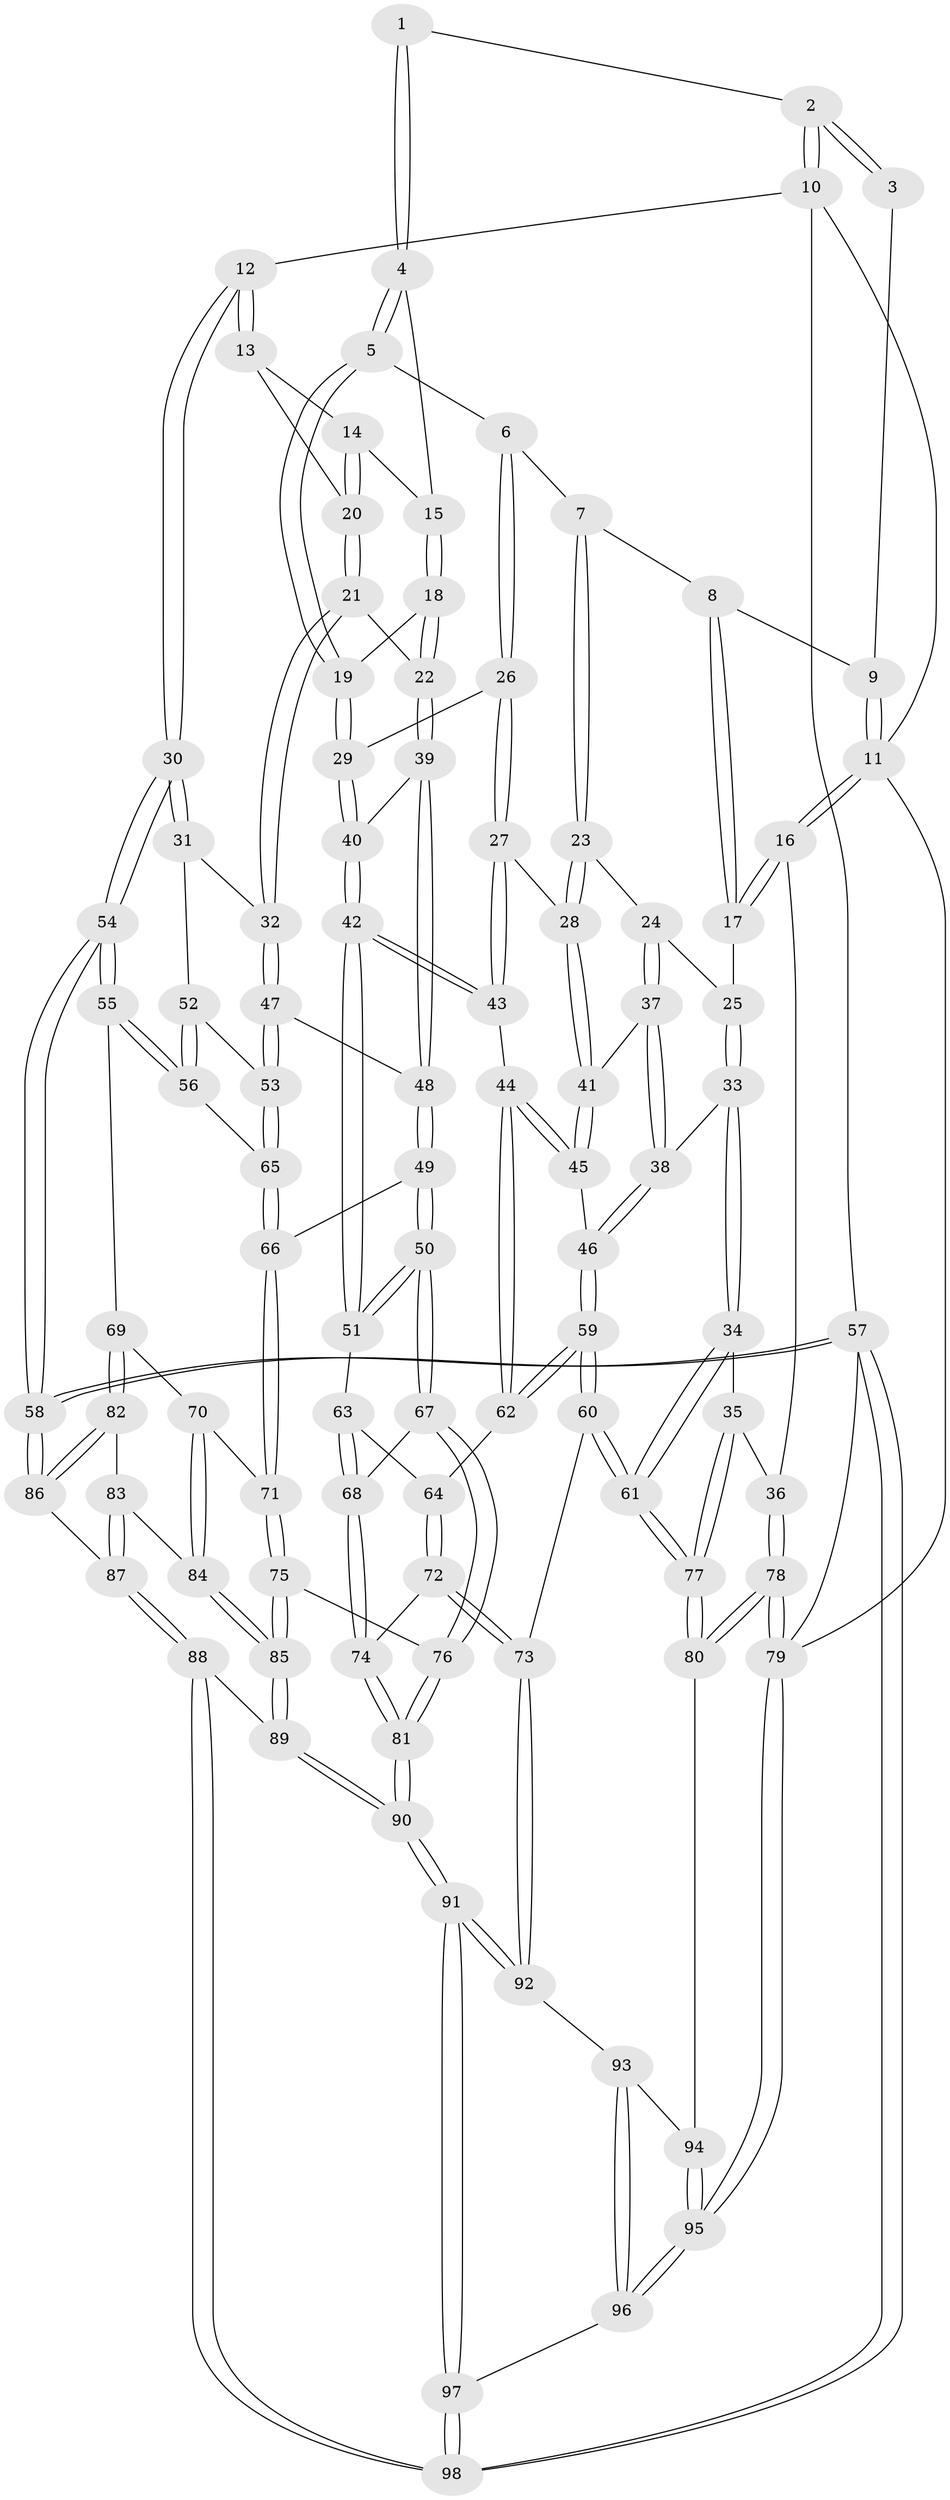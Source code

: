 // Generated by graph-tools (version 1.1) at 2025/38/03/09/25 02:38:32]
// undirected, 98 vertices, 242 edges
graph export_dot {
graph [start="1"]
  node [color=gray90,style=filled];
  1 [pos="+0.7096781678537212+0.07474699024391092"];
  2 [pos="+1+0"];
  3 [pos="+0.48404300833373715+0"];
  4 [pos="+0.7110029999691679+0.09307021164273797"];
  5 [pos="+0.5711934370279741+0.12609714729912083"];
  6 [pos="+0.5317957502973012+0.09903502726083832"];
  7 [pos="+0.43322928299523034+0"];
  8 [pos="+0.42123657891421945+0"];
  9 [pos="+0.4316094867665756+0"];
  10 [pos="+1+0"];
  11 [pos="+0+0"];
  12 [pos="+1+0"];
  13 [pos="+0.9536281506045664+0.07881802986777649"];
  14 [pos="+0.773305611780595+0.12480750071260542"];
  15 [pos="+0.7252435646575031+0.11321065244753652"];
  16 [pos="+0+0.028567062202495067"];
  17 [pos="+0.16267459786211994+0.15623728073557203"];
  18 [pos="+0.6711917752221007+0.23598089130865282"];
  19 [pos="+0.6096820421443401+0.1915890798591894"];
  20 [pos="+0.7813211042488655+0.2436592983581577"];
  21 [pos="+0.7539497028467544+0.3162618376550864"];
  22 [pos="+0.7026500668420625+0.3113950286583602"];
  23 [pos="+0.37703494090061473+0.23656662169138717"];
  24 [pos="+0.24075063638695066+0.22350257791507652"];
  25 [pos="+0.1812218416764137+0.1886789341580454"];
  26 [pos="+0.47901296247228964+0.2894500582961515"];
  27 [pos="+0.45932644267710226+0.2914259733148721"];
  28 [pos="+0.4050816549481421+0.2770783366553278"];
  29 [pos="+0.4910147001780568+0.2935366976200027"];
  30 [pos="+1+0.3127846603433293"];
  31 [pos="+0.8815278658873786+0.3667817578573346"];
  32 [pos="+0.8422636604783491+0.3651538827877401"];
  33 [pos="+0.1317223905554676+0.40850959286879585"];
  34 [pos="+0.06106158807620888+0.44408904560423457"];
  35 [pos="+0+0.43073873781443656"];
  36 [pos="+0+0.4297595160559908"];
  37 [pos="+0.27313100665464446+0.3554954188594109"];
  38 [pos="+0.1652524289982131+0.4120798078904663"];
  39 [pos="+0.6314668079721406+0.36390890991588276"];
  40 [pos="+0.6039038043587026+0.37267717015905855"];
  41 [pos="+0.33497326460336585+0.37060302471432266"];
  42 [pos="+0.5449110223142747+0.4811029285451719"];
  43 [pos="+0.43770633965312966+0.4665747775065526"];
  44 [pos="+0.41777101478824363+0.47246206676530517"];
  45 [pos="+0.3500507284812586+0.42950482087590997"];
  46 [pos="+0.26603416060860985+0.48757122752230564"];
  47 [pos="+0.7899125925854905+0.45745282841615703"];
  48 [pos="+0.7183432182608218+0.518756185641738"];
  49 [pos="+0.708031061959084+0.5525112313712613"];
  50 [pos="+0.6700566414086004+0.5786665458472354"];
  51 [pos="+0.548796391651997+0.49220228286158335"];
  52 [pos="+0.8686277989698634+0.49456411143933454"];
  53 [pos="+0.8264176610514357+0.5525191442925204"];
  54 [pos="+1+0.5728210844221924"];
  55 [pos="+1+0.6058503985751809"];
  56 [pos="+0.9072223346063459+0.5789084112779959"];
  57 [pos="+1+1"];
  58 [pos="+1+0.8694501339988138"];
  59 [pos="+0.27433859022661866+0.613358433017526"];
  60 [pos="+0.23039448794755035+0.6883055212358855"];
  61 [pos="+0.2181516861812273+0.692196498479053"];
  62 [pos="+0.3879761028572337+0.5554564961521006"];
  63 [pos="+0.5176163814327336+0.5749384594314877"];
  64 [pos="+0.45178428181809427+0.6090260933310068"];
  65 [pos="+0.8237101908278998+0.5904356849200784"];
  66 [pos="+0.8185815042967504+0.5945395315413167"];
  67 [pos="+0.6620465746021452+0.6210956018215782"];
  68 [pos="+0.5497008282736103+0.6313593115141558"];
  69 [pos="+0.9750931523709733+0.6725924812781012"];
  70 [pos="+0.8123536197512482+0.6985186637874187"];
  71 [pos="+0.8115656840468558+0.6981836616636794"];
  72 [pos="+0.44750318086515206+0.691873432150493"];
  73 [pos="+0.2683175364208838+0.7038319732511197"];
  74 [pos="+0.5088067124181407+0.7397630630704377"];
  75 [pos="+0.7153804571382208+0.7344958961009087"];
  76 [pos="+0.6843717071226185+0.7279631405587106"];
  77 [pos="+0.17947544298823995+0.7302526250042857"];
  78 [pos="+0+0.842390642137942"];
  79 [pos="+0+1"];
  80 [pos="+0.16334522668704074+0.7477268329930734"];
  81 [pos="+0.5520961075424654+0.8176650548072611"];
  82 [pos="+0.9210674649007934+0.7822778092517519"];
  83 [pos="+0.894357261846928+0.790586479374213"];
  84 [pos="+0.8604098475079909+0.7721813279011341"];
  85 [pos="+0.7834078143225314+0.8623264627558368"];
  86 [pos="+1+0.8717323760523616"];
  87 [pos="+0.8697254392548605+0.9304265021646518"];
  88 [pos="+0.8440054164996086+0.9518941971381626"];
  89 [pos="+0.7867243836432597+0.8802774654961182"];
  90 [pos="+0.5264852785182317+0.9071529767216597"];
  91 [pos="+0.5094687385695412+0.9385394898514509"];
  92 [pos="+0.41973437694157684+0.8767365057376263"];
  93 [pos="+0.25276856241818135+0.875608652221768"];
  94 [pos="+0.19153057158541434+0.8186145563481116"];
  95 [pos="+0.12099640954388592+1"];
  96 [pos="+0.37163067811091766+1"];
  97 [pos="+0.49614823074909126+1"];
  98 [pos="+0.7977700910575982+1"];
  1 -- 2;
  1 -- 4;
  1 -- 4;
  2 -- 3;
  2 -- 3;
  2 -- 10;
  2 -- 10;
  3 -- 9;
  4 -- 5;
  4 -- 5;
  4 -- 15;
  5 -- 6;
  5 -- 19;
  5 -- 19;
  6 -- 7;
  6 -- 26;
  6 -- 26;
  7 -- 8;
  7 -- 23;
  7 -- 23;
  8 -- 9;
  8 -- 17;
  8 -- 17;
  9 -- 11;
  9 -- 11;
  10 -- 11;
  10 -- 12;
  10 -- 57;
  11 -- 16;
  11 -- 16;
  11 -- 79;
  12 -- 13;
  12 -- 13;
  12 -- 30;
  12 -- 30;
  13 -- 14;
  13 -- 20;
  14 -- 15;
  14 -- 20;
  14 -- 20;
  15 -- 18;
  15 -- 18;
  16 -- 17;
  16 -- 17;
  16 -- 36;
  17 -- 25;
  18 -- 19;
  18 -- 22;
  18 -- 22;
  19 -- 29;
  19 -- 29;
  20 -- 21;
  20 -- 21;
  21 -- 22;
  21 -- 32;
  21 -- 32;
  22 -- 39;
  22 -- 39;
  23 -- 24;
  23 -- 28;
  23 -- 28;
  24 -- 25;
  24 -- 37;
  24 -- 37;
  25 -- 33;
  25 -- 33;
  26 -- 27;
  26 -- 27;
  26 -- 29;
  27 -- 28;
  27 -- 43;
  27 -- 43;
  28 -- 41;
  28 -- 41;
  29 -- 40;
  29 -- 40;
  30 -- 31;
  30 -- 31;
  30 -- 54;
  30 -- 54;
  31 -- 32;
  31 -- 52;
  32 -- 47;
  32 -- 47;
  33 -- 34;
  33 -- 34;
  33 -- 38;
  34 -- 35;
  34 -- 61;
  34 -- 61;
  35 -- 36;
  35 -- 77;
  35 -- 77;
  36 -- 78;
  36 -- 78;
  37 -- 38;
  37 -- 38;
  37 -- 41;
  38 -- 46;
  38 -- 46;
  39 -- 40;
  39 -- 48;
  39 -- 48;
  40 -- 42;
  40 -- 42;
  41 -- 45;
  41 -- 45;
  42 -- 43;
  42 -- 43;
  42 -- 51;
  42 -- 51;
  43 -- 44;
  44 -- 45;
  44 -- 45;
  44 -- 62;
  44 -- 62;
  45 -- 46;
  46 -- 59;
  46 -- 59;
  47 -- 48;
  47 -- 53;
  47 -- 53;
  48 -- 49;
  48 -- 49;
  49 -- 50;
  49 -- 50;
  49 -- 66;
  50 -- 51;
  50 -- 51;
  50 -- 67;
  50 -- 67;
  51 -- 63;
  52 -- 53;
  52 -- 56;
  52 -- 56;
  53 -- 65;
  53 -- 65;
  54 -- 55;
  54 -- 55;
  54 -- 58;
  54 -- 58;
  55 -- 56;
  55 -- 56;
  55 -- 69;
  56 -- 65;
  57 -- 58;
  57 -- 58;
  57 -- 98;
  57 -- 98;
  57 -- 79;
  58 -- 86;
  58 -- 86;
  59 -- 60;
  59 -- 60;
  59 -- 62;
  59 -- 62;
  60 -- 61;
  60 -- 61;
  60 -- 73;
  61 -- 77;
  61 -- 77;
  62 -- 64;
  63 -- 64;
  63 -- 68;
  63 -- 68;
  64 -- 72;
  64 -- 72;
  65 -- 66;
  65 -- 66;
  66 -- 71;
  66 -- 71;
  67 -- 68;
  67 -- 76;
  67 -- 76;
  68 -- 74;
  68 -- 74;
  69 -- 70;
  69 -- 82;
  69 -- 82;
  70 -- 71;
  70 -- 84;
  70 -- 84;
  71 -- 75;
  71 -- 75;
  72 -- 73;
  72 -- 73;
  72 -- 74;
  73 -- 92;
  73 -- 92;
  74 -- 81;
  74 -- 81;
  75 -- 76;
  75 -- 85;
  75 -- 85;
  76 -- 81;
  76 -- 81;
  77 -- 80;
  77 -- 80;
  78 -- 79;
  78 -- 79;
  78 -- 80;
  78 -- 80;
  79 -- 95;
  79 -- 95;
  80 -- 94;
  81 -- 90;
  81 -- 90;
  82 -- 83;
  82 -- 86;
  82 -- 86;
  83 -- 84;
  83 -- 87;
  83 -- 87;
  84 -- 85;
  84 -- 85;
  85 -- 89;
  85 -- 89;
  86 -- 87;
  87 -- 88;
  87 -- 88;
  88 -- 89;
  88 -- 98;
  88 -- 98;
  89 -- 90;
  89 -- 90;
  90 -- 91;
  90 -- 91;
  91 -- 92;
  91 -- 92;
  91 -- 97;
  91 -- 97;
  92 -- 93;
  93 -- 94;
  93 -- 96;
  93 -- 96;
  94 -- 95;
  94 -- 95;
  95 -- 96;
  95 -- 96;
  96 -- 97;
  97 -- 98;
  97 -- 98;
}
